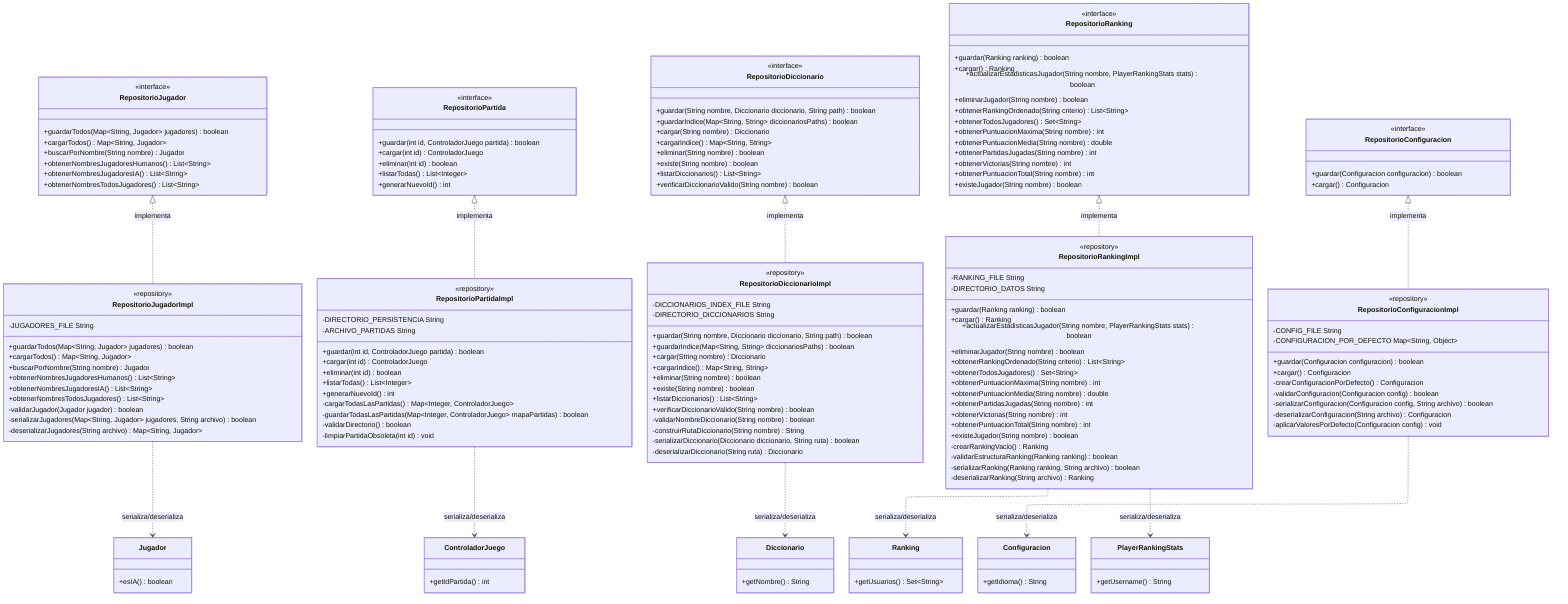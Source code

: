 ---
config:
  layout: elk
---
classDiagram
direction TB

    %% INTERFACES DE REPOSITORIO
    class RepositorioJugador {
        +guardarTodos(Map~String, Jugador~ jugadores) boolean
        +cargarTodos() Map~String, Jugador~
        +buscarPorNombre(String nombre) Jugador
        +obtenerNombresJugadoresHumanos() List~String~
        +obtenerNombresJugadoresIA() List~String~
        +obtenerNombresTodosJugadores() List~String~
    }

    class RepositorioPartida {
        +guardar(int id, ControladorJuego partida) boolean
        +cargar(int id) ControladorJuego
        +eliminar(int id) boolean
        +listarTodas() List~Integer~
        +generarNuevoId() int
    }

    class RepositorioDiccionario {
        +guardar(String nombre, Diccionario diccionario, String path) boolean
        +guardarIndice(Map~String, String~ diccionariosPaths) boolean
        +cargar(String nombre) Diccionario
        +cargarIndice() Map~String, String~
        +eliminar(String nombre) boolean
        +existe(String nombre) boolean
        +listarDiccionarios() List~String~
        +verificarDiccionarioValido(String nombre) boolean
    }

    class RepositorioRanking {
        +guardar(Ranking ranking) boolean
        +cargar() Ranking
        +actualizarEstadisticasJugador(String nombre, PlayerRankingStats stats) boolean
        +eliminarJugador(String nombre) boolean
        +obtenerRankingOrdenado(String criterio) List~String~
        +obtenerTodosJugadores() Set~String~
        +obtenerPuntuacionMaxima(String nombre) int
        +obtenerPuntuacionMedia(String nombre) double
        +obtenerPartidasJugadas(String nombre) int
        +obtenerVictorias(String nombre) int
        +obtenerPuntuacionTotal(String nombre) int
        +existeJugador(String nombre) boolean
    }

    class RepositorioConfiguracion {
        +guardar(Configuracion configuracion) boolean
        +cargar() Configuracion
    }

    %% IMPLEMENTACIONES CONCRETAS
    class RepositorioJugadorImpl {
        -JUGADORES_FILE String
        +guardarTodos(Map~String, Jugador~ jugadores) boolean
        +cargarTodos() Map~String, Jugador~
        +buscarPorNombre(String nombre) Jugador
        +obtenerNombresJugadoresHumanos() List~String~
        +obtenerNombresJugadoresIA() List~String~
        +obtenerNombresTodosJugadores() List~String~
        -validarJugador(Jugador jugador) boolean
        -serializarJugadores(Map~String, Jugador~ jugadores, String archivo) boolean
        -deserializarJugadores(String archivo) Map~String, Jugador~
    }

    class RepositorioPartidaImpl {
        -DIRECTORIO_PERSISTENCIA String
        -ARCHIVO_PARTIDAS String
        +guardar(int id, ControladorJuego partida) boolean
        +cargar(int id) ControladorJuego
        +eliminar(int id) boolean
        +listarTodas() List~Integer~
        +generarNuevoId() int
        -cargarTodasLasPartidas() Map~Integer, ControladorJuego~
        -guardarTodasLasPartidas(Map~Integer, ControladorJuego~ mapaPartidas) boolean
        -validarDirectorio() boolean
        -limpiarPartidaObsoleta(int id) void
    }

    class RepositorioDiccionarioImpl {
        -DICCIONARIOS_INDEX_FILE String
        -DIRECTORIO_DICCIONARIOS String
        +guardar(String nombre, Diccionario diccionario, String path) boolean
        +guardarIndice(Map~String, String~ diccionariosPaths) boolean
        +cargar(String nombre) Diccionario
        +cargarIndice() Map~String, String~
        +eliminar(String nombre) boolean
        +existe(String nombre) boolean
        +listarDiccionarios() List~String~
        +verificarDiccionarioValido(String nombre) boolean
        -validarNombreDiccionario(String nombre) boolean
        -construirRutaDiccionario(String nombre) String
        -serializarDiccionario(Diccionario diccionario, String ruta) boolean
        -deserializarDiccionario(String ruta) Diccionario
    }

    class RepositorioRankingImpl {
        -RANKING_FILE String
        -DIRECTORIO_DATOS String
        +guardar(Ranking ranking) boolean
        +cargar() Ranking
        +actualizarEstadisticasJugador(String nombre, PlayerRankingStats stats) boolean
        +eliminarJugador(String nombre) boolean
        +obtenerRankingOrdenado(String criterio) List~String~
        +obtenerTodosJugadores() Set~String~
        +obtenerPuntuacionMaxima(String nombre) int
        +obtenerPuntuacionMedia(String nombre) double
        +obtenerPartidasJugadas(String nombre) int
        +obtenerVictorias(String nombre) int
        +obtenerPuntuacionTotal(String nombre) int
        +existeJugador(String nombre) boolean
        -crearRankingVacio() Ranking
        -validarEstructuraRanking(Ranking ranking) boolean
        -serializarRanking(Ranking ranking, String archivo) boolean
        -deserializarRanking(String archivo) Ranking
    }

    class RepositorioConfiguracionImpl {
        -CONFIG_FILE String
        -CONFIGURACION_POR_DEFECTO Map~String, Object~
        +guardar(Configuracion configuracion) boolean
        +cargar() Configuracion
        -crearConfiguracionPorDefecto() Configuracion
        -validarConfiguracion(Configuracion config) boolean
        -serializarConfiguracion(Configuracion config, String archivo) boolean
        -deserializarConfiguracion(String archivo) Configuracion
        -aplicarValoresPorDefecto(Configuracion config) void
    }

    %% CLASES DE DOMINIO RELACIONADAS (referencias mínimas)
    class Jugador {
        +esIA() boolean
    }

    class ControladorJuego {
        +getIdPartida() int
    }

    class Diccionario {
        +getNombre() String
    }

    class Ranking {
        +getUsuarios() Set~String~
    }

    class Configuracion {
        +getIdioma() String
    }

    class PlayerRankingStats {
        +getUsername() String
    }

    %% ESTEREOTIPOS
    <<interface>> RepositorioJugador
    <<interface>> RepositorioPartida
    <<interface>> RepositorioDiccionario
    <<interface>> RepositorioRanking
    <<interface>> RepositorioConfiguracion
    <<repository>> RepositorioJugadorImpl
    <<repository>> RepositorioPartidaImpl
    <<repository>> RepositorioDiccionarioImpl
    <<repository>> RepositorioRankingImpl
    <<repository>> RepositorioConfiguracionImpl

    %% ESTILOS
    classDef interfaceRepo fill:#e1f5fe,stroke:#0277bd,stroke-width:2px
    classDef implRepo fill:#f3e5f5,stroke:#7b1fa2,stroke-width:2px
    classDef domainRef fill:#fff3e0,stroke:#ef6c00,stroke-width:1px,stroke-dasharray: 5 5

    %% APLICAR ESTILOS
    class RepositorioJugador:::interfaceRepo
    class RepositorioPartida:::interfaceRepo
    class RepositorioDiccionario:::interfaceRepo
    class RepositorioRanking:::interfaceRepo
    class RepositorioConfiguracion:::interfaceRepo
    
    class RepositorioJugadorImpl:::implRepo
    class RepositorioPartidaImpl:::implRepo
    class RepositorioDiccionarioImpl:::implRepo
    class RepositorioRankingImpl:::implRepo
    class RepositorioConfiguracionImpl:::implRepo

    class Jugador:::domainRef
    class ControladorJuego:::domainRef
    class Diccionario:::domainRef
    class Ranking:::domainRef
    class Configuracion:::domainRef
    class PlayerRankingStats:::domainRef

    %% RELACIONES DE IMPLEMENTACIÓN
    RepositorioJugador <|.. RepositorioJugadorImpl : implementa
    RepositorioPartida <|.. RepositorioPartidaImpl : implementa
    RepositorioDiccionario <|.. RepositorioDiccionarioImpl : implementa
    RepositorioRanking <|.. RepositorioRankingImpl : implementa
    RepositorioConfiguracion <|.. RepositorioConfiguracionImpl : implementa

    %% RELACIONES CON MODELOS DE DOMINIO (solo referencias de serialización)
    RepositorioJugadorImpl ..> Jugador : serializa/deserializa
    RepositorioPartidaImpl ..> ControladorJuego : serializa/deserializa
    RepositorioDiccionarioImpl ..> Diccionario : serializa/deserializa
    RepositorioRankingImpl ..> Ranking : serializa/deserializa
    RepositorioRankingImpl ..> PlayerRankingStats : serializa/deserializa
    RepositorioConfiguracionImpl ..> Configuracion : serializa/deserializa